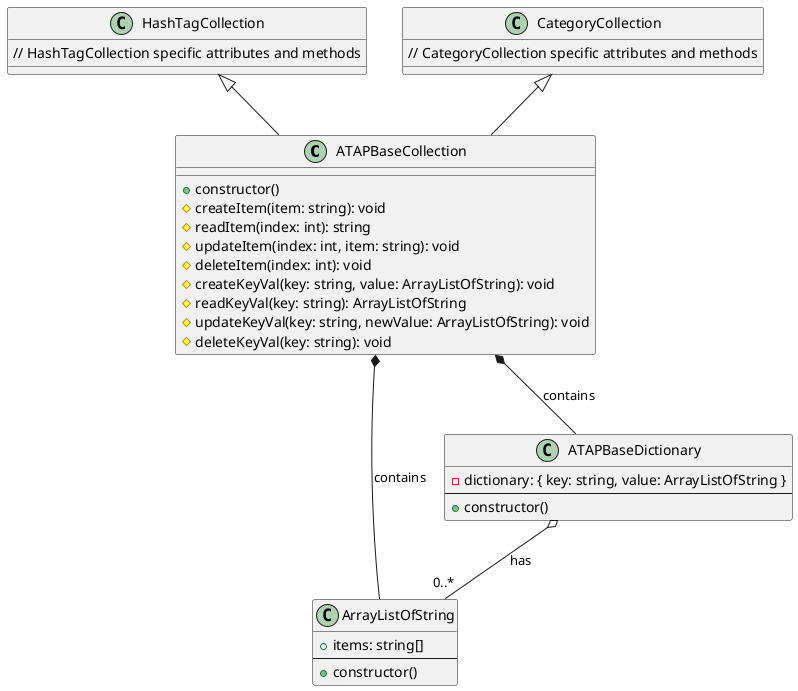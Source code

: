 @startuml

class ATAPBaseCollection {
    + constructor()
    # createItem(item: string): void
    # readItem(index: int): string
    # updateItem(index: int, item: string): void
    # deleteItem(index: int): void
    # createKeyVal(key: string, value: ArrayListOfString): void
    # readKeyVal(key: string): ArrayListOfString
    # updateKeyVal(key: string, newValue: ArrayListOfString): void
    # deleteKeyVal(key: string): void
}

class ArrayListOfString {
    + items: string[]
    --
    + constructor()
}

class ATAPBaseDictionary {
    - dictionary: { key: string, value: ArrayListOfString }
    --
    + constructor()
}

ATAPBaseCollection *-- ATAPBaseDictionary : contains
ATAPBaseCollection *-- ArrayListOfString : contains
ATAPBaseDictionary o-- "0..*" ArrayListOfString : has

class HashTagCollection {
    // HashTagCollection specific attributes and methods
}

class CategoryCollection {
    // CategoryCollection specific attributes and methods
}

HashTagCollection <|-- ATAPBaseCollection
CategoryCollection <|-- ATAPBaseCollection

@enduml
